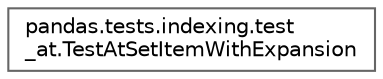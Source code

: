 digraph "Graphical Class Hierarchy"
{
 // LATEX_PDF_SIZE
  bgcolor="transparent";
  edge [fontname=Helvetica,fontsize=10,labelfontname=Helvetica,labelfontsize=10];
  node [fontname=Helvetica,fontsize=10,shape=box,height=0.2,width=0.4];
  rankdir="LR";
  Node0 [id="Node000000",label="pandas.tests.indexing.test\l_at.TestAtSetItemWithExpansion",height=0.2,width=0.4,color="grey40", fillcolor="white", style="filled",URL="$d1/d71/classpandas_1_1tests_1_1indexing_1_1test__at_1_1TestAtSetItemWithExpansion.html",tooltip=" "];
}
